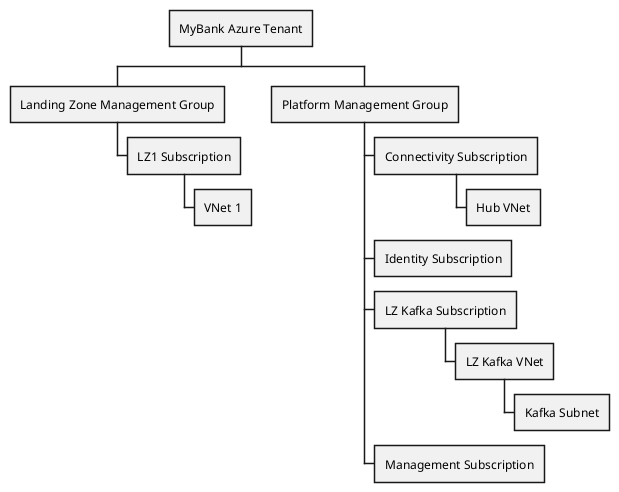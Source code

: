 @startwbs
* MyBank Azure Tenant
** Landing Zone Management Group
*** LZ1 Subscription
**** VNet 1
** Platform Management Group
*** Connectivity Subscription
**** Hub VNet
*** Identity Subscription
*** LZ Kafka Subscription
**** LZ Kafka VNet
***** Kafka Subnet
*** Management Subscription

@endwbs

